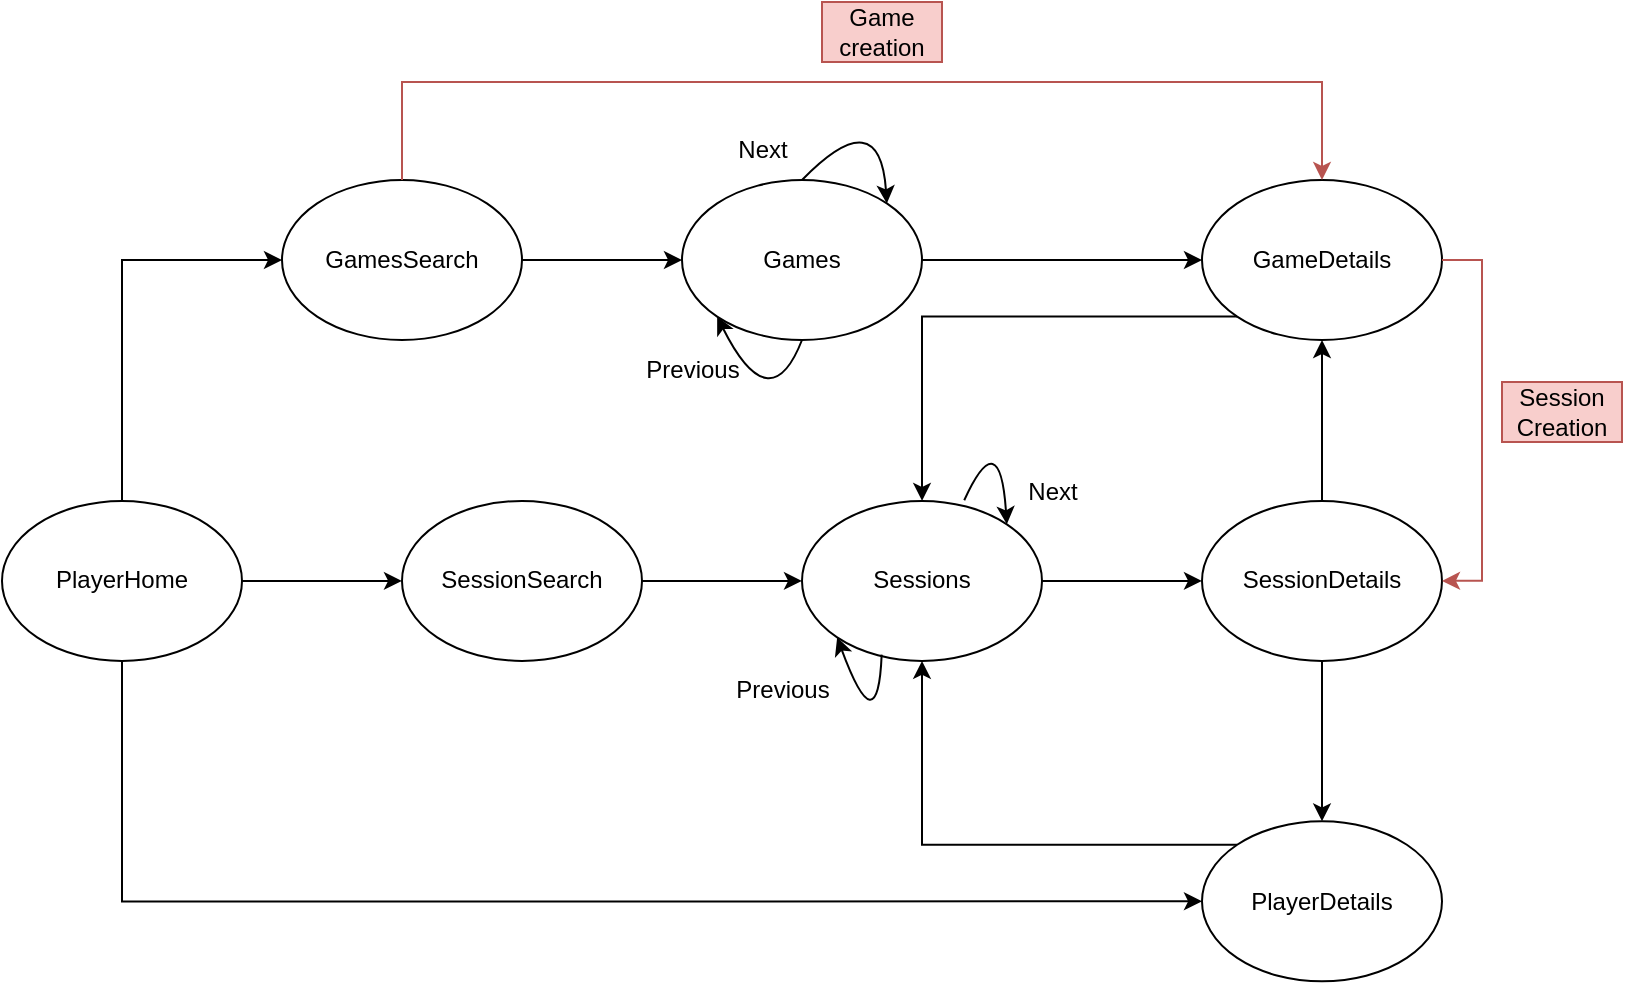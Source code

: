 <mxfile version="24.3.1" type="device">
  <diagram name="Página-1" id="NKFgEqGkxe1qv2dZLXt7">
    <mxGraphModel dx="1094" dy="558" grid="1" gridSize="10" guides="1" tooltips="1" connect="1" arrows="1" fold="1" page="1" pageScale="1" pageWidth="827" pageHeight="1169" math="0" shadow="0">
      <root>
        <mxCell id="0" />
        <mxCell id="1" parent="0" />
        <mxCell id="ochfXIyHOkyKtOQnSNJS-15" style="edgeStyle=orthogonalEdgeStyle;rounded=0;orthogonalLoop=1;jettySize=auto;html=1;exitX=0.5;exitY=0;exitDx=0;exitDy=0;entryX=0;entryY=0.5;entryDx=0;entryDy=0;" parent="1" source="ochfXIyHOkyKtOQnSNJS-1" target="ochfXIyHOkyKtOQnSNJS-2" edge="1">
          <mxGeometry relative="1" as="geometry" />
        </mxCell>
        <mxCell id="ochfXIyHOkyKtOQnSNJS-16" style="edgeStyle=orthogonalEdgeStyle;rounded=0;orthogonalLoop=1;jettySize=auto;html=1;exitX=1;exitY=0.5;exitDx=0;exitDy=0;entryX=0;entryY=0.5;entryDx=0;entryDy=0;" parent="1" source="ochfXIyHOkyKtOQnSNJS-1" target="ochfXIyHOkyKtOQnSNJS-3" edge="1">
          <mxGeometry relative="1" as="geometry" />
        </mxCell>
        <mxCell id="ochfXIyHOkyKtOQnSNJS-17" style="edgeStyle=orthogonalEdgeStyle;rounded=0;orthogonalLoop=1;jettySize=auto;html=1;exitX=0.5;exitY=1;exitDx=0;exitDy=0;entryX=0;entryY=0.5;entryDx=0;entryDy=0;" parent="1" source="ochfXIyHOkyKtOQnSNJS-1" target="ochfXIyHOkyKtOQnSNJS-6" edge="1">
          <mxGeometry relative="1" as="geometry">
            <mxPoint x="120" y="440.0" as="sourcePoint" />
            <Array as="points">
              <mxPoint x="120" y="540" />
            </Array>
          </mxGeometry>
        </mxCell>
        <mxCell id="ochfXIyHOkyKtOQnSNJS-1" value="PlayerHome" style="ellipse;whiteSpace=wrap;html=1;rotation=0;" parent="1" vertex="1">
          <mxGeometry x="60" y="339.44" width="120" height="80" as="geometry" />
        </mxCell>
        <mxCell id="ochfXIyHOkyKtOQnSNJS-32" style="edgeStyle=orthogonalEdgeStyle;rounded=0;orthogonalLoop=1;jettySize=auto;html=1;exitX=1;exitY=0.5;exitDx=0;exitDy=0;" parent="1" source="ochfXIyHOkyKtOQnSNJS-2" target="ochfXIyHOkyKtOQnSNJS-28" edge="1">
          <mxGeometry relative="1" as="geometry" />
        </mxCell>
        <mxCell id="ochfXIyHOkyKtOQnSNJS-2" value="GamesSearch" style="ellipse;whiteSpace=wrap;html=1;rotation=0;" parent="1" vertex="1">
          <mxGeometry x="200" y="179" width="120" height="80" as="geometry" />
        </mxCell>
        <mxCell id="ochfXIyHOkyKtOQnSNJS-18" style="edgeStyle=orthogonalEdgeStyle;rounded=0;orthogonalLoop=1;jettySize=auto;html=1;exitX=1;exitY=0.5;exitDx=0;exitDy=0;entryX=0;entryY=0.5;entryDx=0;entryDy=0;" parent="1" source="ochfXIyHOkyKtOQnSNJS-3" target="ochfXIyHOkyKtOQnSNJS-4" edge="1">
          <mxGeometry relative="1" as="geometry" />
        </mxCell>
        <mxCell id="ochfXIyHOkyKtOQnSNJS-3" value="SessionSearch" style="ellipse;whiteSpace=wrap;html=1;rotation=0;" parent="1" vertex="1">
          <mxGeometry x="260" y="339.44" width="120" height="80" as="geometry" />
        </mxCell>
        <mxCell id="ochfXIyHOkyKtOQnSNJS-10" style="edgeStyle=orthogonalEdgeStyle;rounded=0;orthogonalLoop=1;jettySize=auto;html=1;exitX=1;exitY=0.5;exitDx=0;exitDy=0;entryX=0;entryY=0.5;entryDx=0;entryDy=0;" parent="1" source="ochfXIyHOkyKtOQnSNJS-4" target="ochfXIyHOkyKtOQnSNJS-5" edge="1">
          <mxGeometry relative="1" as="geometry" />
        </mxCell>
        <mxCell id="ochfXIyHOkyKtOQnSNJS-4" value="Sessions" style="ellipse;whiteSpace=wrap;html=1;rotation=0;" parent="1" vertex="1">
          <mxGeometry x="460" y="339.44" width="120" height="80" as="geometry" />
        </mxCell>
        <mxCell id="ochfXIyHOkyKtOQnSNJS-8" style="edgeStyle=orthogonalEdgeStyle;rounded=0;orthogonalLoop=1;jettySize=auto;html=1;exitX=0.5;exitY=0;exitDx=0;exitDy=0;entryX=0.5;entryY=1;entryDx=0;entryDy=0;" parent="1" source="ochfXIyHOkyKtOQnSNJS-5" target="ochfXIyHOkyKtOQnSNJS-7" edge="1">
          <mxGeometry relative="1" as="geometry" />
        </mxCell>
        <mxCell id="ochfXIyHOkyKtOQnSNJS-9" style="edgeStyle=orthogonalEdgeStyle;rounded=0;orthogonalLoop=1;jettySize=auto;html=1;exitX=0.5;exitY=1;exitDx=0;exitDy=0;entryX=0.5;entryY=0;entryDx=0;entryDy=0;" parent="1" source="ochfXIyHOkyKtOQnSNJS-5" target="ochfXIyHOkyKtOQnSNJS-6" edge="1">
          <mxGeometry relative="1" as="geometry" />
        </mxCell>
        <mxCell id="ochfXIyHOkyKtOQnSNJS-5" value="SessionDetails" style="ellipse;whiteSpace=wrap;html=1;rotation=0;" parent="1" vertex="1">
          <mxGeometry x="660" y="339.44" width="120" height="80" as="geometry" />
        </mxCell>
        <mxCell id="ochfXIyHOkyKtOQnSNJS-11" style="edgeStyle=orthogonalEdgeStyle;rounded=0;orthogonalLoop=1;jettySize=auto;html=1;exitX=0;exitY=0;exitDx=0;exitDy=0;entryX=0.5;entryY=1;entryDx=0;entryDy=0;" parent="1" source="ochfXIyHOkyKtOQnSNJS-6" target="ochfXIyHOkyKtOQnSNJS-4" edge="1">
          <mxGeometry relative="1" as="geometry" />
        </mxCell>
        <mxCell id="ochfXIyHOkyKtOQnSNJS-6" value="PlayerDetails" style="ellipse;whiteSpace=wrap;html=1;rotation=0;" parent="1" vertex="1">
          <mxGeometry x="660" y="499.68" width="120" height="80" as="geometry" />
        </mxCell>
        <mxCell id="ochfXIyHOkyKtOQnSNJS-12" style="edgeStyle=orthogonalEdgeStyle;rounded=0;orthogonalLoop=1;jettySize=auto;html=1;exitX=0;exitY=1;exitDx=0;exitDy=0;entryX=0.5;entryY=0;entryDx=0;entryDy=0;" parent="1" source="ochfXIyHOkyKtOQnSNJS-7" target="ochfXIyHOkyKtOQnSNJS-4" edge="1">
          <mxGeometry relative="1" as="geometry">
            <mxPoint x="545.02" y="329" as="targetPoint" />
          </mxGeometry>
        </mxCell>
        <mxCell id="ochfXIyHOkyKtOQnSNJS-7" value="GameDetails" style="ellipse;whiteSpace=wrap;html=1;rotation=0;" parent="1" vertex="1">
          <mxGeometry x="660" y="179" width="120" height="80" as="geometry" />
        </mxCell>
        <mxCell id="ochfXIyHOkyKtOQnSNJS-20" value="Previous" style="text;html=1;align=center;verticalAlign=middle;resizable=0;points=[];autosize=1;strokeColor=none;fillColor=none;" parent="1" vertex="1">
          <mxGeometry x="415.02" y="419.44" width="70" height="30" as="geometry" />
        </mxCell>
        <mxCell id="ochfXIyHOkyKtOQnSNJS-23" value="Next" style="text;html=1;align=center;verticalAlign=middle;resizable=0;points=[];autosize=1;strokeColor=none;fillColor=none;" parent="1" vertex="1">
          <mxGeometry x="560" y="320" width="50" height="30" as="geometry" />
        </mxCell>
        <mxCell id="ochfXIyHOkyKtOQnSNJS-33" style="edgeStyle=orthogonalEdgeStyle;rounded=0;orthogonalLoop=1;jettySize=auto;html=1;exitX=1;exitY=0.5;exitDx=0;exitDy=0;entryX=0;entryY=0.5;entryDx=0;entryDy=0;" parent="1" source="ochfXIyHOkyKtOQnSNJS-28" target="ochfXIyHOkyKtOQnSNJS-7" edge="1">
          <mxGeometry relative="1" as="geometry" />
        </mxCell>
        <mxCell id="ochfXIyHOkyKtOQnSNJS-28" value="Games" style="ellipse;whiteSpace=wrap;html=1;rotation=0;" parent="1" vertex="1">
          <mxGeometry x="400" y="179" width="120" height="80" as="geometry" />
        </mxCell>
        <mxCell id="ochfXIyHOkyKtOQnSNJS-29" value="Next" style="text;html=1;align=center;verticalAlign=middle;resizable=0;points=[];autosize=1;strokeColor=none;fillColor=none;" parent="1" vertex="1">
          <mxGeometry x="415.02" y="149" width="50" height="30" as="geometry" />
        </mxCell>
        <mxCell id="ochfXIyHOkyKtOQnSNJS-31" value="Previous" style="text;html=1;align=center;verticalAlign=middle;resizable=0;points=[];autosize=1;strokeColor=none;fillColor=none;" parent="1" vertex="1">
          <mxGeometry x="370" y="259" width="70" height="30" as="geometry" />
        </mxCell>
        <mxCell id="6LK2iCrdNSkzH9gPtqsH-1" value="" style="curved=1;endArrow=classic;html=1;rounded=0;exitX=0.5;exitY=0;exitDx=0;exitDy=0;entryX=1;entryY=0;entryDx=0;entryDy=0;" parent="1" source="ochfXIyHOkyKtOQnSNJS-28" target="ochfXIyHOkyKtOQnSNJS-28" edge="1">
          <mxGeometry width="50" height="50" relative="1" as="geometry">
            <mxPoint x="440" y="178" as="sourcePoint" />
            <mxPoint x="480" y="179" as="targetPoint" />
            <Array as="points">
              <mxPoint x="499" y="139" />
            </Array>
          </mxGeometry>
        </mxCell>
        <mxCell id="6LK2iCrdNSkzH9gPtqsH-2" value="" style="curved=1;endArrow=classic;html=1;rounded=0;exitX=0.5;exitY=1;exitDx=0;exitDy=0;entryX=0;entryY=1;entryDx=0;entryDy=0;" parent="1" source="ochfXIyHOkyKtOQnSNJS-28" target="ochfXIyHOkyKtOQnSNJS-28" edge="1">
          <mxGeometry width="50" height="50" relative="1" as="geometry">
            <mxPoint x="405" y="327.72" as="sourcePoint" />
            <mxPoint x="443.891" y="339.436" as="targetPoint" />
            <Array as="points">
              <mxPoint x="444" y="300" />
            </Array>
          </mxGeometry>
        </mxCell>
        <mxCell id="6LK2iCrdNSkzH9gPtqsH-3" value="" style="curved=1;endArrow=classic;html=1;rounded=0;exitX=0.676;exitY=-0.004;exitDx=0;exitDy=0;entryX=1;entryY=0;entryDx=0;entryDy=0;exitPerimeter=0;" parent="1" source="ochfXIyHOkyKtOQnSNJS-4" target="ochfXIyHOkyKtOQnSNJS-4" edge="1">
          <mxGeometry width="50" height="50" relative="1" as="geometry">
            <mxPoint x="540" y="340" as="sourcePoint" />
            <mxPoint x="578.891" y="351.716" as="targetPoint" />
            <Array as="points">
              <mxPoint x="559" y="300" />
            </Array>
          </mxGeometry>
        </mxCell>
        <mxCell id="6LK2iCrdNSkzH9gPtqsH-4" value="" style="curved=1;endArrow=classic;html=1;rounded=0;exitX=0.332;exitY=0.961;exitDx=0;exitDy=0;entryX=0;entryY=1;entryDx=0;entryDy=0;exitPerimeter=0;" parent="1" source="ochfXIyHOkyKtOQnSNJS-4" target="ochfXIyHOkyKtOQnSNJS-4" edge="1">
          <mxGeometry width="50" height="50" relative="1" as="geometry">
            <mxPoint x="513.89" y="421.72" as="sourcePoint" />
            <mxPoint x="474.999" y="410.004" as="targetPoint" />
            <Array as="points">
              <mxPoint x="497.89" y="462.72" />
            </Array>
          </mxGeometry>
        </mxCell>
        <mxCell id="CblCl0UuQNC7QLymjNlL-2" value="Game creation" style="text;html=1;align=center;verticalAlign=middle;whiteSpace=wrap;rounded=0;fillColor=#f8cecc;strokeColor=#b85450;" parent="1" vertex="1">
          <mxGeometry x="470" y="90" width="60" height="30" as="geometry" />
        </mxCell>
        <mxCell id="CblCl0UuQNC7QLymjNlL-4" value="Session Creation" style="text;html=1;align=center;verticalAlign=middle;whiteSpace=wrap;rounded=0;fillColor=#f8cecc;strokeColor=#b85450;" parent="1" vertex="1">
          <mxGeometry x="810" y="280" width="60" height="30" as="geometry" />
        </mxCell>
        <mxCell id="1bqZK_6vjFX7pvFv9zdN-2" style="edgeStyle=orthogonalEdgeStyle;rounded=0;orthogonalLoop=1;jettySize=auto;html=1;entryX=0.5;entryY=0;entryDx=0;entryDy=0;fillColor=#f8cecc;strokeColor=#b85450;" edge="1" parent="1" source="ochfXIyHOkyKtOQnSNJS-2" target="ochfXIyHOkyKtOQnSNJS-7">
          <mxGeometry relative="1" as="geometry">
            <mxPoint x="330" y="229" as="sourcePoint" />
            <mxPoint x="720" y="140" as="targetPoint" />
            <Array as="points">
              <mxPoint x="260" y="130" />
              <mxPoint x="720" y="130" />
            </Array>
          </mxGeometry>
        </mxCell>
        <mxCell id="1bqZK_6vjFX7pvFv9zdN-3" style="edgeStyle=orthogonalEdgeStyle;rounded=0;orthogonalLoop=1;jettySize=auto;html=1;exitX=1;exitY=0.5;exitDx=0;exitDy=0;entryX=1;entryY=0.5;entryDx=0;entryDy=0;fillColor=#f8cecc;strokeColor=#b85450;" edge="1" parent="1" source="ochfXIyHOkyKtOQnSNJS-7" target="ochfXIyHOkyKtOQnSNJS-5">
          <mxGeometry relative="1" as="geometry">
            <mxPoint x="530" y="229" as="sourcePoint" />
            <mxPoint x="800" y="380" as="targetPoint" />
          </mxGeometry>
        </mxCell>
      </root>
    </mxGraphModel>
  </diagram>
</mxfile>

